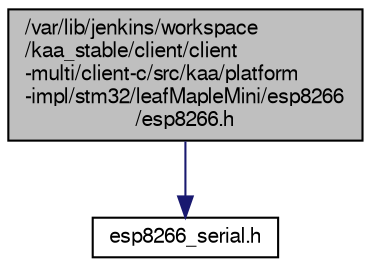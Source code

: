 digraph "/var/lib/jenkins/workspace/kaa_stable/client/client-multi/client-c/src/kaa/platform-impl/stm32/leafMapleMini/esp8266/esp8266.h"
{
  bgcolor="transparent";
  edge [fontname="FreeSans",fontsize="10",labelfontname="FreeSans",labelfontsize="10"];
  node [fontname="FreeSans",fontsize="10",shape=record];
  Node1 [label="/var/lib/jenkins/workspace\l/kaa_stable/client/client\l-multi/client-c/src/kaa/platform\l-impl/stm32/leafMapleMini/esp8266\l/esp8266.h",height=0.2,width=0.4,color="black", fillcolor="grey75", style="filled" fontcolor="black"];
  Node1 -> Node2 [color="midnightblue",fontsize="10",style="solid",fontname="FreeSans"];
  Node2 [label="esp8266_serial.h",height=0.2,width=0.4,color="black",URL="$esp8266__serial_8h.html"];
}
